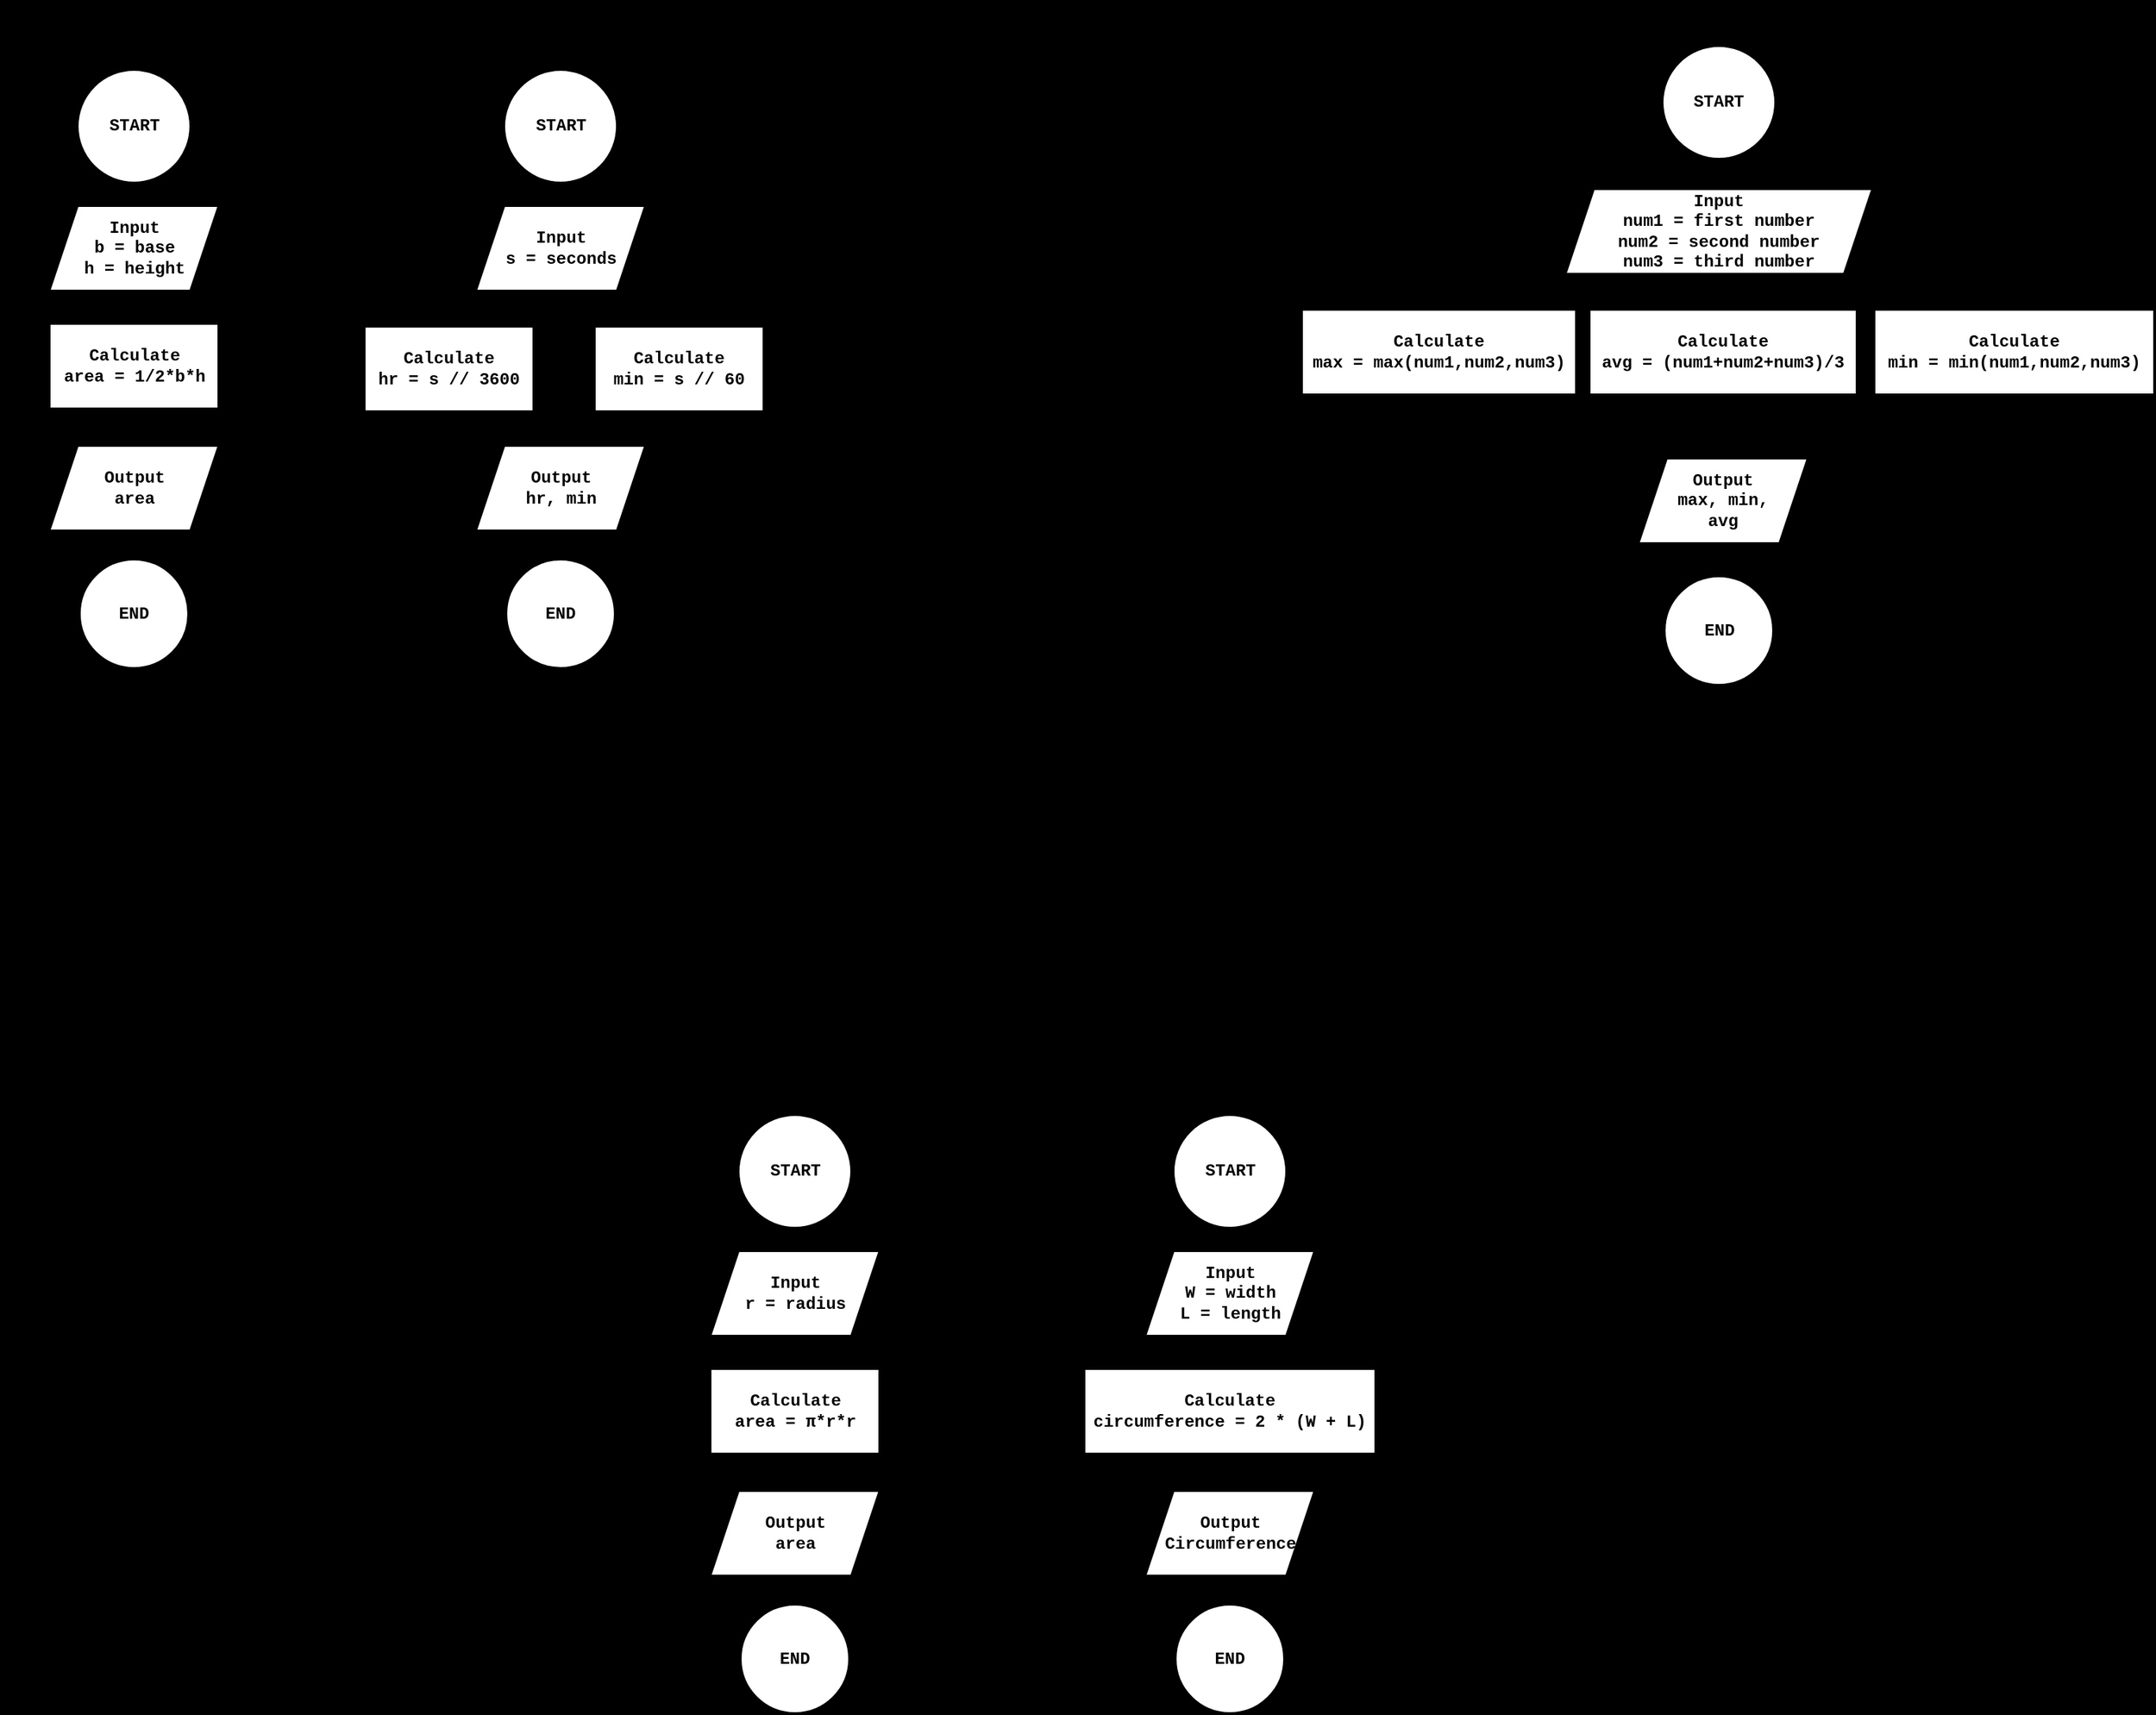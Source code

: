 <mxfile>
    <diagram id="2SS65FwkjjzGdzf5fi92" name="Page-1">
        <mxGraphModel dx="753" dy="494" grid="0" gridSize="10" guides="1" tooltips="1" connect="1" arrows="1" fold="1" page="1" pageScale="1" pageWidth="2336" pageHeight="1654" background="#000000" math="0" shadow="0">
            <root>
                <mxCell id="0"/>
                <mxCell id="1" parent="0"/>
                <mxCell id="28" value="START" style="ellipse;whiteSpace=wrap;html=1;aspect=fixed;fontFamily=Courier New;fontStyle=1;horizontal=1;" parent="1" vertex="1">
                    <mxGeometry x="713.5" y="227" width="80" height="80" as="geometry"/>
                </mxCell>
                <mxCell id="39" style="edgeStyle=orthogonalEdgeStyle;html=1;fontFamily=Courier New;fontSize=18;" parent="1" source="29" target="38" edge="1">
                    <mxGeometry relative="1" as="geometry">
                        <Array as="points">
                            <mxPoint x="838" y="349"/>
                        </Array>
                    </mxGeometry>
                </mxCell>
                <mxCell id="29" value="Input&lt;br&gt;s = seconds" style="shape=parallelogram;perimeter=parallelogramPerimeter;whiteSpace=wrap;html=1;fixedSize=1;fontFamily=Courier New;fontStyle=1" parent="1" vertex="1">
                    <mxGeometry x="693.5" y="324" width="120" height="60" as="geometry"/>
                </mxCell>
                <mxCell id="30" style="edgeStyle=none;html=1;fontFamily=Courier New;" parent="1" source="28" target="29" edge="1">
                    <mxGeometry relative="1" as="geometry"/>
                </mxCell>
                <mxCell id="31" value="Calculate&lt;br&gt;hr = s // 3600" style="rounded=0;whiteSpace=wrap;html=1;fontFamily=Courier New;fontStyle=1" parent="1" vertex="1">
                    <mxGeometry x="614" y="410" width="120" height="60" as="geometry"/>
                </mxCell>
                <mxCell id="32" style="edgeStyle=orthogonalEdgeStyle;html=1;fontFamily=Courier New;" parent="1" source="29" target="31" edge="1">
                    <mxGeometry relative="1" as="geometry">
                        <Array as="points">
                            <mxPoint x="674" y="351"/>
                        </Array>
                    </mxGeometry>
                </mxCell>
                <mxCell id="33" value="Output&lt;br&gt;hr, min" style="shape=parallelogram;perimeter=parallelogramPerimeter;whiteSpace=wrap;html=1;fixedSize=1;fontFamily=Courier New;fontStyle=1" parent="1" vertex="1">
                    <mxGeometry x="693.5" y="495" width="120" height="60" as="geometry"/>
                </mxCell>
                <mxCell id="34" style="edgeStyle=elbowEdgeStyle;html=1;fontFamily=Courier New;entryX=0.5;entryY=0;entryDx=0;entryDy=0;elbow=vertical;" parent="1" source="31" target="33" edge="1">
                    <mxGeometry relative="1" as="geometry"/>
                </mxCell>
                <mxCell id="35" value="END" style="ellipse;whiteSpace=wrap;html=1;aspect=fixed;fontFamily=Courier New;fontStyle=1" parent="1" vertex="1">
                    <mxGeometry x="715" y="576" width="77" height="77" as="geometry"/>
                </mxCell>
                <mxCell id="36" style="edgeStyle=none;html=1;fontFamily=Courier New;" parent="1" source="33" target="35" edge="1">
                    <mxGeometry relative="1" as="geometry"/>
                </mxCell>
                <mxCell id="37" value="seconds -&amp;gt; hr &amp;amp; min" style="text;html=1;align=center;verticalAlign=middle;resizable=0;points=[];autosize=1;strokeColor=none;fillColor=none;fontFamily=Courier New;fontStyle=1;fontSize=18;" parent="1" vertex="1">
                    <mxGeometry x="640" y="190" width="223" height="33" as="geometry"/>
                </mxCell>
                <mxCell id="40" style="edgeStyle=elbowEdgeStyle;html=1;entryX=0.5;entryY=0;entryDx=0;entryDy=0;fontFamily=Courier New;fontSize=18;elbow=vertical;" parent="1" source="38" target="33" edge="1">
                    <mxGeometry relative="1" as="geometry"/>
                </mxCell>
                <mxCell id="38" value="Calculate&lt;br&gt;min = s // 60" style="rounded=0;whiteSpace=wrap;html=1;fontFamily=Courier New;fontStyle=1" parent="1" vertex="1">
                    <mxGeometry x="778" y="410" width="120" height="60" as="geometry"/>
                </mxCell>
                <mxCell id="42" value="START" style="ellipse;whiteSpace=wrap;html=1;aspect=fixed;fontFamily=Courier New;fontStyle=1;horizontal=1;" parent="1" vertex="1">
                    <mxGeometry x="1539" y="210" width="80" height="80" as="geometry"/>
                </mxCell>
                <mxCell id="43" style="html=1;fontFamily=Courier New;fontSize=18;edgeStyle=orthogonalEdgeStyle;" parent="1" source="44" target="54" edge="1">
                    <mxGeometry relative="1" as="geometry">
                        <Array as="points">
                            <mxPoint x="1790" y="344"/>
                        </Array>
                    </mxGeometry>
                </mxCell>
                <mxCell id="56" style="edgeStyle=none;html=1;fontFamily=Courier New;fontSize=18;" parent="1" source="44" target="55" edge="1">
                    <mxGeometry relative="1" as="geometry"/>
                </mxCell>
                <mxCell id="86" style="edgeStyle=orthogonalEdgeStyle;html=1;entryX=0.5;entryY=0;entryDx=0;entryDy=0;" parent="1" source="44" target="46" edge="1">
                    <mxGeometry relative="1" as="geometry">
                        <Array as="points">
                            <mxPoint x="1380" y="340"/>
                        </Array>
                    </mxGeometry>
                </mxCell>
                <mxCell id="44" value="Input&lt;br&gt;num1 = first number&lt;br&gt;num2 = second number&lt;br&gt;num3 = third number" style="shape=parallelogram;perimeter=parallelogramPerimeter;whiteSpace=wrap;html=1;fixedSize=1;fontFamily=Courier New;fontStyle=1" parent="1" vertex="1">
                    <mxGeometry x="1470" y="312" width="218" height="60" as="geometry"/>
                </mxCell>
                <mxCell id="45" style="edgeStyle=none;html=1;fontFamily=Courier New;" parent="1" source="42" target="44" edge="1">
                    <mxGeometry relative="1" as="geometry"/>
                </mxCell>
                <mxCell id="59" style="edgeStyle=elbowEdgeStyle;elbow=vertical;html=1;fontFamily=Courier New;fontSize=18;" parent="1" source="46" target="48" edge="1">
                    <mxGeometry relative="1" as="geometry"/>
                </mxCell>
                <mxCell id="46" value="Calculate&lt;br&gt;max = max(num1,num2,num3)" style="rounded=0;whiteSpace=wrap;html=1;fontFamily=Courier New;fontStyle=1" parent="1" vertex="1">
                    <mxGeometry x="1282" y="398" width="195" height="60" as="geometry"/>
                </mxCell>
                <mxCell id="48" value="Output&lt;br&gt;max, min,&lt;br&gt;avg" style="shape=parallelogram;perimeter=parallelogramPerimeter;whiteSpace=wrap;html=1;fixedSize=1;fontFamily=Courier New;fontStyle=1" parent="1" vertex="1">
                    <mxGeometry x="1522" y="504" width="120" height="60" as="geometry"/>
                </mxCell>
                <mxCell id="50" value="END" style="ellipse;whiteSpace=wrap;html=1;aspect=fixed;fontFamily=Courier New;fontStyle=1" parent="1" vertex="1">
                    <mxGeometry x="1540.5" y="588" width="77" height="77" as="geometry"/>
                </mxCell>
                <mxCell id="51" style="edgeStyle=none;html=1;fontFamily=Courier New;" parent="1" target="50" edge="1">
                    <mxGeometry relative="1" as="geometry">
                        <mxPoint x="1581" y="564" as="sourcePoint"/>
                    </mxGeometry>
                </mxCell>
                <mxCell id="52" value="max, min, avg" style="text;html=1;align=center;verticalAlign=middle;resizable=0;points=[];autosize=1;strokeColor=none;fillColor=none;fontFamily=Courier New;fontStyle=1;fontSize=18;" parent="1" vertex="1">
                    <mxGeometry x="1503" y="177" width="158" height="33" as="geometry"/>
                </mxCell>
                <mxCell id="60" style="edgeStyle=elbowEdgeStyle;elbow=vertical;html=1;fontFamily=Courier New;fontSize=18;" parent="1" source="54" target="48" edge="1">
                    <mxGeometry relative="1" as="geometry"/>
                </mxCell>
                <mxCell id="54" value="Calculate&lt;br&gt;min = min(num1,num2,num3)" style="rounded=0;whiteSpace=wrap;html=1;fontFamily=Courier New;fontStyle=1" parent="1" vertex="1">
                    <mxGeometry x="1690" y="398" width="199" height="60" as="geometry"/>
                </mxCell>
                <mxCell id="57" style="edgeStyle=none;html=1;fontFamily=Courier New;fontSize=18;" parent="1" source="55" target="48" edge="1">
                    <mxGeometry relative="1" as="geometry"/>
                </mxCell>
                <mxCell id="55" value="Calculate&lt;br&gt;avg = (num1+num2+num3)/3" style="rounded=0;whiteSpace=wrap;html=1;fontFamily=Courier New;fontStyle=1" parent="1" vertex="1">
                    <mxGeometry x="1487" y="398" width="190" height="60" as="geometry"/>
                </mxCell>
                <mxCell id="73" value="START" style="ellipse;whiteSpace=wrap;html=1;aspect=fixed;fontFamily=Courier New;fontStyle=1;horizontal=1;" parent="1" vertex="1">
                    <mxGeometry x="1190.5" y="972" width="80" height="80" as="geometry"/>
                </mxCell>
                <mxCell id="74" value="Input&lt;br&gt;W = width&lt;br&gt;L = length" style="shape=parallelogram;perimeter=parallelogramPerimeter;whiteSpace=wrap;html=1;fixedSize=1;fontFamily=Courier New;fontStyle=1" parent="1" vertex="1">
                    <mxGeometry x="1170.5" y="1069" width="120" height="60" as="geometry"/>
                </mxCell>
                <mxCell id="75" style="edgeStyle=none;html=1;fontFamily=Courier New;" parent="1" source="73" target="74" edge="1">
                    <mxGeometry relative="1" as="geometry"/>
                </mxCell>
                <mxCell id="76" value="Calculate&lt;br&gt;circumference = 2 * (W + L)" style="rounded=0;whiteSpace=wrap;html=1;fontFamily=Courier New;fontStyle=1" parent="1" vertex="1">
                    <mxGeometry x="1127" y="1153" width="207" height="60" as="geometry"/>
                </mxCell>
                <mxCell id="77" style="edgeStyle=none;html=1;fontFamily=Courier New;" parent="1" source="74" target="76" edge="1">
                    <mxGeometry relative="1" as="geometry"/>
                </mxCell>
                <mxCell id="78" value="Output&lt;br&gt;Circumference" style="shape=parallelogram;perimeter=parallelogramPerimeter;whiteSpace=wrap;html=1;fixedSize=1;fontFamily=Courier New;fontStyle=1" parent="1" vertex="1">
                    <mxGeometry x="1170.5" y="1240" width="120" height="60" as="geometry"/>
                </mxCell>
                <mxCell id="79" style="edgeStyle=none;html=1;fontFamily=Courier New;" parent="1" source="76" target="78" edge="1">
                    <mxGeometry relative="1" as="geometry"/>
                </mxCell>
                <mxCell id="80" value="END" style="ellipse;whiteSpace=wrap;html=1;aspect=fixed;fontFamily=Courier New;fontStyle=1" parent="1" vertex="1">
                    <mxGeometry x="1192" y="1321" width="77" height="77" as="geometry"/>
                </mxCell>
                <mxCell id="81" style="edgeStyle=none;html=1;fontFamily=Courier New;" parent="1" source="78" target="80" edge="1">
                    <mxGeometry relative="1" as="geometry"/>
                </mxCell>
                <mxCell id="82" value="Rectangle Circumference" style="text;html=1;align=center;verticalAlign=middle;resizable=0;points=[];autosize=1;strokeColor=none;fillColor=none;fontFamily=Courier New;fontStyle=1;fontSize=18;" parent="1" vertex="1">
                    <mxGeometry x="1099" y="920" width="266" height="33" as="geometry"/>
                </mxCell>
                <mxCell id="62" value="START" style="ellipse;whiteSpace=wrap;html=1;aspect=fixed;fontFamily=Courier New;fontStyle=1;horizontal=1;" parent="1" vertex="1">
                    <mxGeometry x="880.5" y="972" width="80" height="80" as="geometry"/>
                </mxCell>
                <mxCell id="63" value="Input&lt;br&gt;r = radius" style="shape=parallelogram;perimeter=parallelogramPerimeter;whiteSpace=wrap;html=1;fixedSize=1;fontFamily=Courier New;fontStyle=1" parent="1" vertex="1">
                    <mxGeometry x="860.5" y="1069" width="120" height="60" as="geometry"/>
                </mxCell>
                <mxCell id="64" style="edgeStyle=none;html=1;fontFamily=Courier New;" parent="1" source="62" target="63" edge="1">
                    <mxGeometry relative="1" as="geometry"/>
                </mxCell>
                <mxCell id="65" value="Calculate&lt;br&gt;area = π*r*r" style="rounded=0;whiteSpace=wrap;html=1;fontFamily=Courier New;fontStyle=1" parent="1" vertex="1">
                    <mxGeometry x="860.5" y="1153" width="120" height="60" as="geometry"/>
                </mxCell>
                <mxCell id="66" style="edgeStyle=none;html=1;fontFamily=Courier New;" parent="1" source="63" target="65" edge="1">
                    <mxGeometry relative="1" as="geometry"/>
                </mxCell>
                <mxCell id="67" value="Output&lt;br&gt;area" style="shape=parallelogram;perimeter=parallelogramPerimeter;whiteSpace=wrap;html=1;fixedSize=1;fontFamily=Courier New;fontStyle=1" parent="1" vertex="1">
                    <mxGeometry x="860.5" y="1240" width="120" height="60" as="geometry"/>
                </mxCell>
                <mxCell id="68" style="edgeStyle=none;html=1;fontFamily=Courier New;" parent="1" source="65" target="67" edge="1">
                    <mxGeometry relative="1" as="geometry"/>
                </mxCell>
                <mxCell id="69" value="END" style="ellipse;whiteSpace=wrap;html=1;aspect=fixed;fontFamily=Courier New;fontStyle=1" parent="1" vertex="1">
                    <mxGeometry x="882" y="1321" width="77" height="77" as="geometry"/>
                </mxCell>
                <mxCell id="70" style="edgeStyle=none;html=1;fontFamily=Courier New;" parent="1" source="67" target="69" edge="1">
                    <mxGeometry relative="1" as="geometry"/>
                </mxCell>
                <mxCell id="71" value="Area of Circle" style="text;html=1;align=center;verticalAlign=middle;resizable=0;points=[];autosize=1;strokeColor=none;fillColor=none;fontFamily=Courier New;fontStyle=1;fontSize=18;" parent="1" vertex="1">
                    <mxGeometry x="837" y="920" width="169" height="33" as="geometry"/>
                </mxCell>
                <mxCell id="3" value="START" style="ellipse;whiteSpace=wrap;html=1;aspect=fixed;fontFamily=Courier New;fontStyle=1;horizontal=1;" parent="1" vertex="1">
                    <mxGeometry x="409.5" y="227" width="80" height="80" as="geometry"/>
                </mxCell>
                <mxCell id="4" value="Input&lt;br&gt;b = base&lt;br&gt;h = height" style="shape=parallelogram;perimeter=parallelogramPerimeter;whiteSpace=wrap;html=1;fixedSize=1;fontFamily=Courier New;fontStyle=1" parent="1" vertex="1">
                    <mxGeometry x="389.5" y="324" width="120" height="60" as="geometry"/>
                </mxCell>
                <mxCell id="5" style="edgeStyle=none;html=1;fontFamily=Courier New;" parent="1" source="3" target="4" edge="1">
                    <mxGeometry relative="1" as="geometry"/>
                </mxCell>
                <mxCell id="6" value="Calculate&lt;br&gt;area = 1/2*b*h" style="rounded=0;whiteSpace=wrap;html=1;fontFamily=Courier New;fontStyle=1" parent="1" vertex="1">
                    <mxGeometry x="389.5" y="408" width="120" height="60" as="geometry"/>
                </mxCell>
                <mxCell id="7" style="edgeStyle=none;html=1;fontFamily=Courier New;" parent="1" source="4" target="6" edge="1">
                    <mxGeometry relative="1" as="geometry"/>
                </mxCell>
                <mxCell id="8" value="Output&lt;br&gt;area" style="shape=parallelogram;perimeter=parallelogramPerimeter;whiteSpace=wrap;html=1;fixedSize=1;fontFamily=Courier New;fontStyle=1" parent="1" vertex="1">
                    <mxGeometry x="389.5" y="495" width="120" height="60" as="geometry"/>
                </mxCell>
                <mxCell id="9" style="edgeStyle=none;html=1;fontFamily=Courier New;" parent="1" source="6" target="8" edge="1">
                    <mxGeometry relative="1" as="geometry"/>
                </mxCell>
                <mxCell id="10" value="END" style="ellipse;whiteSpace=wrap;html=1;aspect=fixed;fontFamily=Courier New;fontStyle=1" parent="1" vertex="1">
                    <mxGeometry x="411" y="576" width="77" height="77" as="geometry"/>
                </mxCell>
                <mxCell id="12" style="edgeStyle=none;html=1;fontFamily=Courier New;" parent="1" source="8" target="10" edge="1">
                    <mxGeometry relative="1" as="geometry"/>
                </mxCell>
                <mxCell id="15" value="Area of Triangle" style="text;html=1;align=center;verticalAlign=middle;resizable=0;points=[];autosize=1;strokeColor=none;fillColor=none;fontFamily=Courier New;fontStyle=1;fontSize=18;" parent="1" vertex="1">
                    <mxGeometry x="354" y="188" width="191" height="33" as="geometry"/>
                </mxCell>
            </root>
        </mxGraphModel>
    </diagram>
</mxfile>